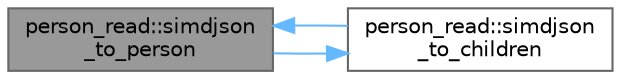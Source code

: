 digraph "person_read::simdjson_to_person"
{
 // LATEX_PDF_SIZE
  bgcolor="transparent";
  edge [fontname=Helvetica,fontsize=10,labelfontname=Helvetica,labelfontsize=10];
  node [fontname=Helvetica,fontsize=10,shape=box,height=0.2,width=0.4];
  rankdir="LR";
  Node1 [id="Node000001",label="person_read::simdjson\l_to_person",height=0.2,width=0.4,color="gray40", fillcolor="grey60", style="filled", fontcolor="black",tooltip=" "];
  Node1 -> Node2 [id="edge1_Node000001_Node000002",color="steelblue1",style="solid",tooltip=" "];
  Node2 [id="Node000002",label="person_read::simdjson\l_to_children",height=0.2,width=0.4,color="grey40", fillcolor="white", style="filled",URL="$namespaceperson__read.html#a0b31ef383838feeeafb2df1630b5d939",tooltip=" "];
  Node2 -> Node1 [id="edge2_Node000002_Node000001",color="steelblue1",style="solid",tooltip=" "];
}
